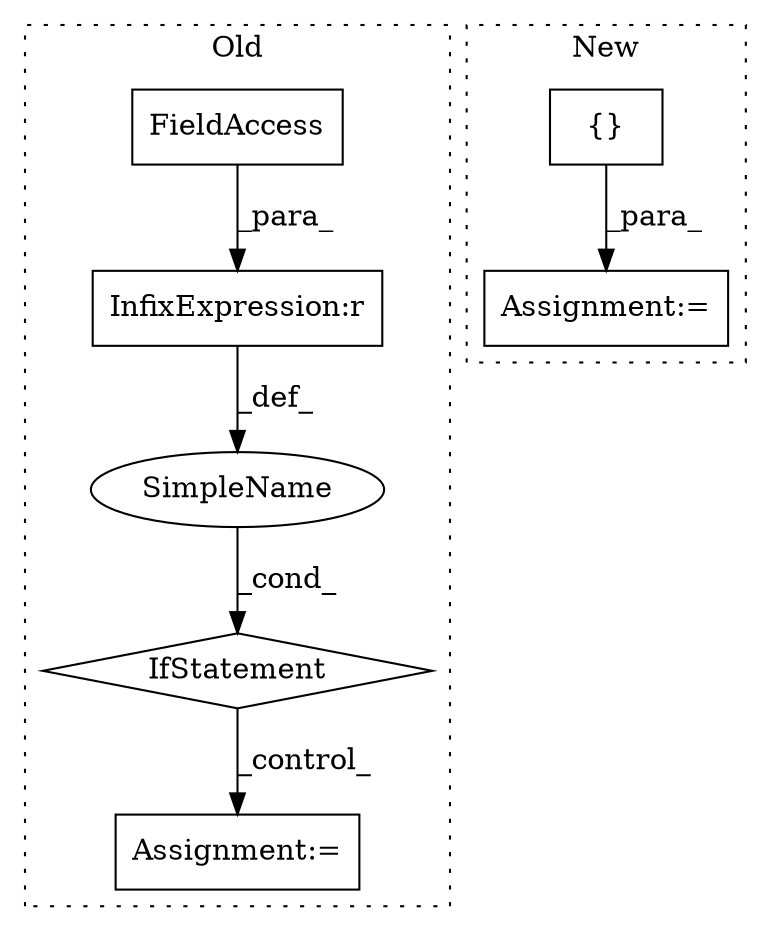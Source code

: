 digraph G {
subgraph cluster0 {
1 [label="IfStatement" a="25" s="2602,2638" l="4,2" shape="diamond"];
3 [label="Assignment:=" a="7" s="2875" l="1" shape="box"];
4 [label="SimpleName" a="42" s="" l="" shape="ellipse"];
6 [label="InfixExpression:r" a="27" s="2620" l="4" shape="box"];
7 [label="FieldAccess" a="22" s="2606" l="14" shape="box"];
label = "Old";
style="dotted";
}
subgraph cluster1 {
2 [label="{}" a="4" s="2603,2606" l="1,1" shape="box"];
5 [label="Assignment:=" a="7" s="2542" l="1" shape="box"];
label = "New";
style="dotted";
}
1 -> 3 [label="_control_"];
2 -> 5 [label="_para_"];
4 -> 1 [label="_cond_"];
6 -> 4 [label="_def_"];
7 -> 6 [label="_para_"];
}